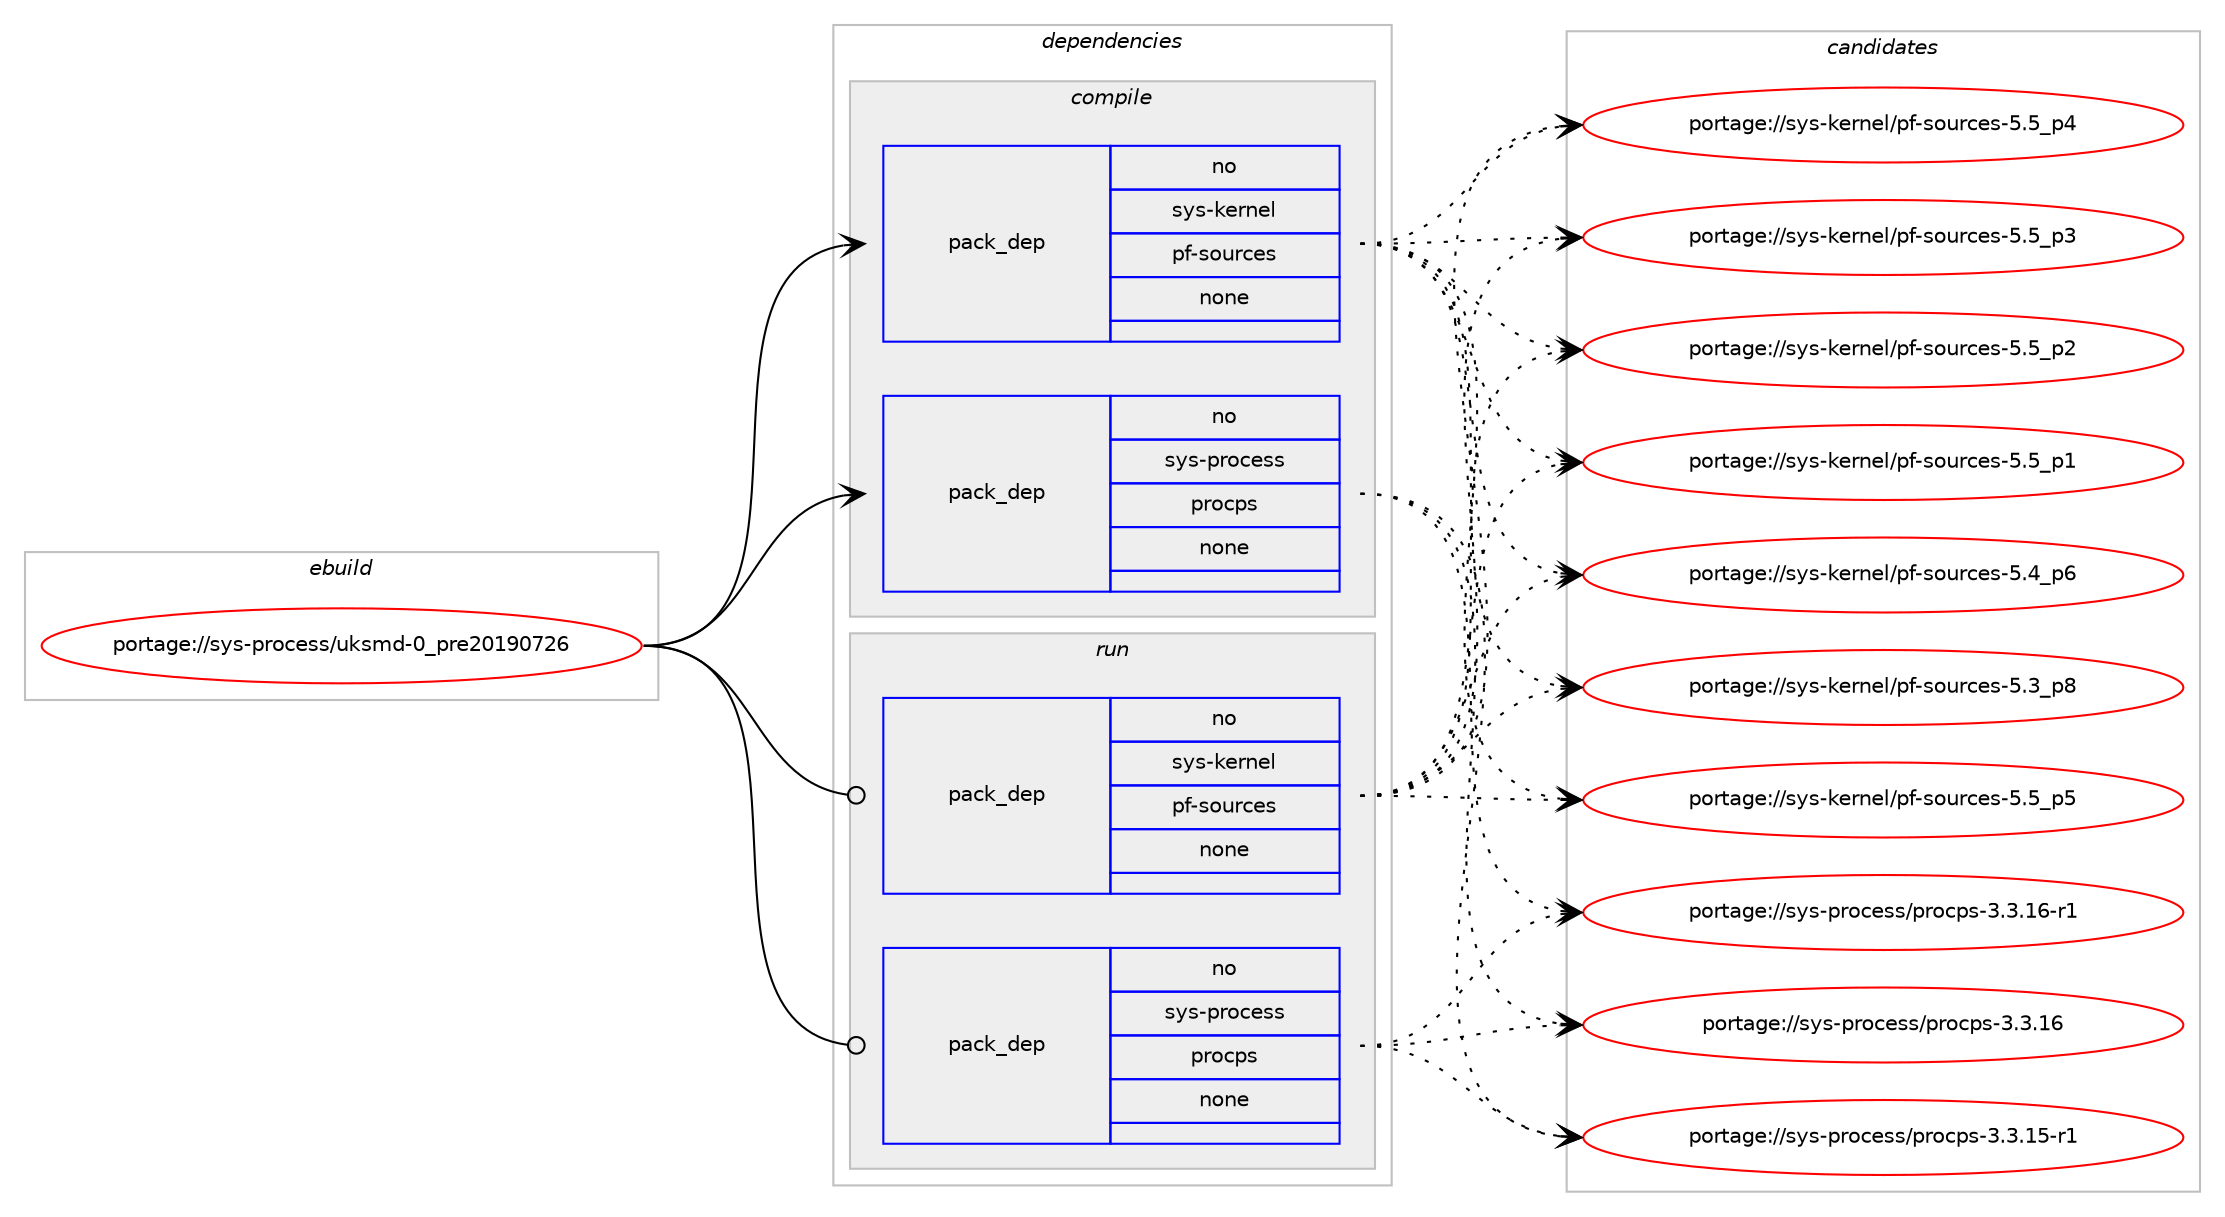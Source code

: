 digraph prolog {

# *************
# Graph options
# *************

newrank=true;
concentrate=true;
compound=true;
graph [rankdir=LR,fontname=Helvetica,fontsize=10,ranksep=1.5];#, ranksep=2.5, nodesep=0.2];
edge  [arrowhead=vee];
node  [fontname=Helvetica,fontsize=10];

# **********
# The ebuild
# **********

subgraph cluster_leftcol {
color=gray;
rank=same;
label=<<i>ebuild</i>>;
id [label="portage://sys-process/uksmd-0_pre20190726", color=red, width=4, href="../sys-process/uksmd-0_pre20190726.svg"];
}

# ****************
# The dependencies
# ****************

subgraph cluster_midcol {
color=gray;
label=<<i>dependencies</i>>;
subgraph cluster_compile {
fillcolor="#eeeeee";
style=filled;
label=<<i>compile</i>>;
subgraph pack17748 {
dependency21459 [label=<<TABLE BORDER="0" CELLBORDER="1" CELLSPACING="0" CELLPADDING="4" WIDTH="220"><TR><TD ROWSPAN="6" CELLPADDING="30">pack_dep</TD></TR><TR><TD WIDTH="110">no</TD></TR><TR><TD>sys-kernel</TD></TR><TR><TD>pf-sources</TD></TR><TR><TD>none</TD></TR><TR><TD></TD></TR></TABLE>>, shape=none, color=blue];
}
id:e -> dependency21459:w [weight=20,style="solid",arrowhead="vee"];
subgraph pack17749 {
dependency21460 [label=<<TABLE BORDER="0" CELLBORDER="1" CELLSPACING="0" CELLPADDING="4" WIDTH="220"><TR><TD ROWSPAN="6" CELLPADDING="30">pack_dep</TD></TR><TR><TD WIDTH="110">no</TD></TR><TR><TD>sys-process</TD></TR><TR><TD>procps</TD></TR><TR><TD>none</TD></TR><TR><TD></TD></TR></TABLE>>, shape=none, color=blue];
}
id:e -> dependency21460:w [weight=20,style="solid",arrowhead="vee"];
}
subgraph cluster_compileandrun {
fillcolor="#eeeeee";
style=filled;
label=<<i>compile and run</i>>;
}
subgraph cluster_run {
fillcolor="#eeeeee";
style=filled;
label=<<i>run</i>>;
subgraph pack17750 {
dependency21461 [label=<<TABLE BORDER="0" CELLBORDER="1" CELLSPACING="0" CELLPADDING="4" WIDTH="220"><TR><TD ROWSPAN="6" CELLPADDING="30">pack_dep</TD></TR><TR><TD WIDTH="110">no</TD></TR><TR><TD>sys-kernel</TD></TR><TR><TD>pf-sources</TD></TR><TR><TD>none</TD></TR><TR><TD></TD></TR></TABLE>>, shape=none, color=blue];
}
id:e -> dependency21461:w [weight=20,style="solid",arrowhead="odot"];
subgraph pack17751 {
dependency21462 [label=<<TABLE BORDER="0" CELLBORDER="1" CELLSPACING="0" CELLPADDING="4" WIDTH="220"><TR><TD ROWSPAN="6" CELLPADDING="30">pack_dep</TD></TR><TR><TD WIDTH="110">no</TD></TR><TR><TD>sys-process</TD></TR><TR><TD>procps</TD></TR><TR><TD>none</TD></TR><TR><TD></TD></TR></TABLE>>, shape=none, color=blue];
}
id:e -> dependency21462:w [weight=20,style="solid",arrowhead="odot"];
}
}

# **************
# The candidates
# **************

subgraph cluster_choices {
rank=same;
color=gray;
label=<<i>candidates</i>>;

subgraph choice17748 {
color=black;
nodesep=1;
choice11512111545107101114110101108471121024511511111711499101115455346539511253 [label="portage://sys-kernel/pf-sources-5.5_p5", color=red, width=4,href="../sys-kernel/pf-sources-5.5_p5.svg"];
choice11512111545107101114110101108471121024511511111711499101115455346539511252 [label="portage://sys-kernel/pf-sources-5.5_p4", color=red, width=4,href="../sys-kernel/pf-sources-5.5_p4.svg"];
choice11512111545107101114110101108471121024511511111711499101115455346539511251 [label="portage://sys-kernel/pf-sources-5.5_p3", color=red, width=4,href="../sys-kernel/pf-sources-5.5_p3.svg"];
choice11512111545107101114110101108471121024511511111711499101115455346539511250 [label="portage://sys-kernel/pf-sources-5.5_p2", color=red, width=4,href="../sys-kernel/pf-sources-5.5_p2.svg"];
choice11512111545107101114110101108471121024511511111711499101115455346539511249 [label="portage://sys-kernel/pf-sources-5.5_p1", color=red, width=4,href="../sys-kernel/pf-sources-5.5_p1.svg"];
choice11512111545107101114110101108471121024511511111711499101115455346529511254 [label="portage://sys-kernel/pf-sources-5.4_p6", color=red, width=4,href="../sys-kernel/pf-sources-5.4_p6.svg"];
choice11512111545107101114110101108471121024511511111711499101115455346519511256 [label="portage://sys-kernel/pf-sources-5.3_p8", color=red, width=4,href="../sys-kernel/pf-sources-5.3_p8.svg"];
dependency21459:e -> choice11512111545107101114110101108471121024511511111711499101115455346539511253:w [style=dotted,weight="100"];
dependency21459:e -> choice11512111545107101114110101108471121024511511111711499101115455346539511252:w [style=dotted,weight="100"];
dependency21459:e -> choice11512111545107101114110101108471121024511511111711499101115455346539511251:w [style=dotted,weight="100"];
dependency21459:e -> choice11512111545107101114110101108471121024511511111711499101115455346539511250:w [style=dotted,weight="100"];
dependency21459:e -> choice11512111545107101114110101108471121024511511111711499101115455346539511249:w [style=dotted,weight="100"];
dependency21459:e -> choice11512111545107101114110101108471121024511511111711499101115455346529511254:w [style=dotted,weight="100"];
dependency21459:e -> choice11512111545107101114110101108471121024511511111711499101115455346519511256:w [style=dotted,weight="100"];
}
subgraph choice17749 {
color=black;
nodesep=1;
choice11512111545112114111991011151154711211411199112115455146514649544511449 [label="portage://sys-process/procps-3.3.16-r1", color=red, width=4,href="../sys-process/procps-3.3.16-r1.svg"];
choice1151211154511211411199101115115471121141119911211545514651464954 [label="portage://sys-process/procps-3.3.16", color=red, width=4,href="../sys-process/procps-3.3.16.svg"];
choice11512111545112114111991011151154711211411199112115455146514649534511449 [label="portage://sys-process/procps-3.3.15-r1", color=red, width=4,href="../sys-process/procps-3.3.15-r1.svg"];
dependency21460:e -> choice11512111545112114111991011151154711211411199112115455146514649544511449:w [style=dotted,weight="100"];
dependency21460:e -> choice1151211154511211411199101115115471121141119911211545514651464954:w [style=dotted,weight="100"];
dependency21460:e -> choice11512111545112114111991011151154711211411199112115455146514649534511449:w [style=dotted,weight="100"];
}
subgraph choice17750 {
color=black;
nodesep=1;
choice11512111545107101114110101108471121024511511111711499101115455346539511253 [label="portage://sys-kernel/pf-sources-5.5_p5", color=red, width=4,href="../sys-kernel/pf-sources-5.5_p5.svg"];
choice11512111545107101114110101108471121024511511111711499101115455346539511252 [label="portage://sys-kernel/pf-sources-5.5_p4", color=red, width=4,href="../sys-kernel/pf-sources-5.5_p4.svg"];
choice11512111545107101114110101108471121024511511111711499101115455346539511251 [label="portage://sys-kernel/pf-sources-5.5_p3", color=red, width=4,href="../sys-kernel/pf-sources-5.5_p3.svg"];
choice11512111545107101114110101108471121024511511111711499101115455346539511250 [label="portage://sys-kernel/pf-sources-5.5_p2", color=red, width=4,href="../sys-kernel/pf-sources-5.5_p2.svg"];
choice11512111545107101114110101108471121024511511111711499101115455346539511249 [label="portage://sys-kernel/pf-sources-5.5_p1", color=red, width=4,href="../sys-kernel/pf-sources-5.5_p1.svg"];
choice11512111545107101114110101108471121024511511111711499101115455346529511254 [label="portage://sys-kernel/pf-sources-5.4_p6", color=red, width=4,href="../sys-kernel/pf-sources-5.4_p6.svg"];
choice11512111545107101114110101108471121024511511111711499101115455346519511256 [label="portage://sys-kernel/pf-sources-5.3_p8", color=red, width=4,href="../sys-kernel/pf-sources-5.3_p8.svg"];
dependency21461:e -> choice11512111545107101114110101108471121024511511111711499101115455346539511253:w [style=dotted,weight="100"];
dependency21461:e -> choice11512111545107101114110101108471121024511511111711499101115455346539511252:w [style=dotted,weight="100"];
dependency21461:e -> choice11512111545107101114110101108471121024511511111711499101115455346539511251:w [style=dotted,weight="100"];
dependency21461:e -> choice11512111545107101114110101108471121024511511111711499101115455346539511250:w [style=dotted,weight="100"];
dependency21461:e -> choice11512111545107101114110101108471121024511511111711499101115455346539511249:w [style=dotted,weight="100"];
dependency21461:e -> choice11512111545107101114110101108471121024511511111711499101115455346529511254:w [style=dotted,weight="100"];
dependency21461:e -> choice11512111545107101114110101108471121024511511111711499101115455346519511256:w [style=dotted,weight="100"];
}
subgraph choice17751 {
color=black;
nodesep=1;
choice11512111545112114111991011151154711211411199112115455146514649544511449 [label="portage://sys-process/procps-3.3.16-r1", color=red, width=4,href="../sys-process/procps-3.3.16-r1.svg"];
choice1151211154511211411199101115115471121141119911211545514651464954 [label="portage://sys-process/procps-3.3.16", color=red, width=4,href="../sys-process/procps-3.3.16.svg"];
choice11512111545112114111991011151154711211411199112115455146514649534511449 [label="portage://sys-process/procps-3.3.15-r1", color=red, width=4,href="../sys-process/procps-3.3.15-r1.svg"];
dependency21462:e -> choice11512111545112114111991011151154711211411199112115455146514649544511449:w [style=dotted,weight="100"];
dependency21462:e -> choice1151211154511211411199101115115471121141119911211545514651464954:w [style=dotted,weight="100"];
dependency21462:e -> choice11512111545112114111991011151154711211411199112115455146514649534511449:w [style=dotted,weight="100"];
}
}

}
